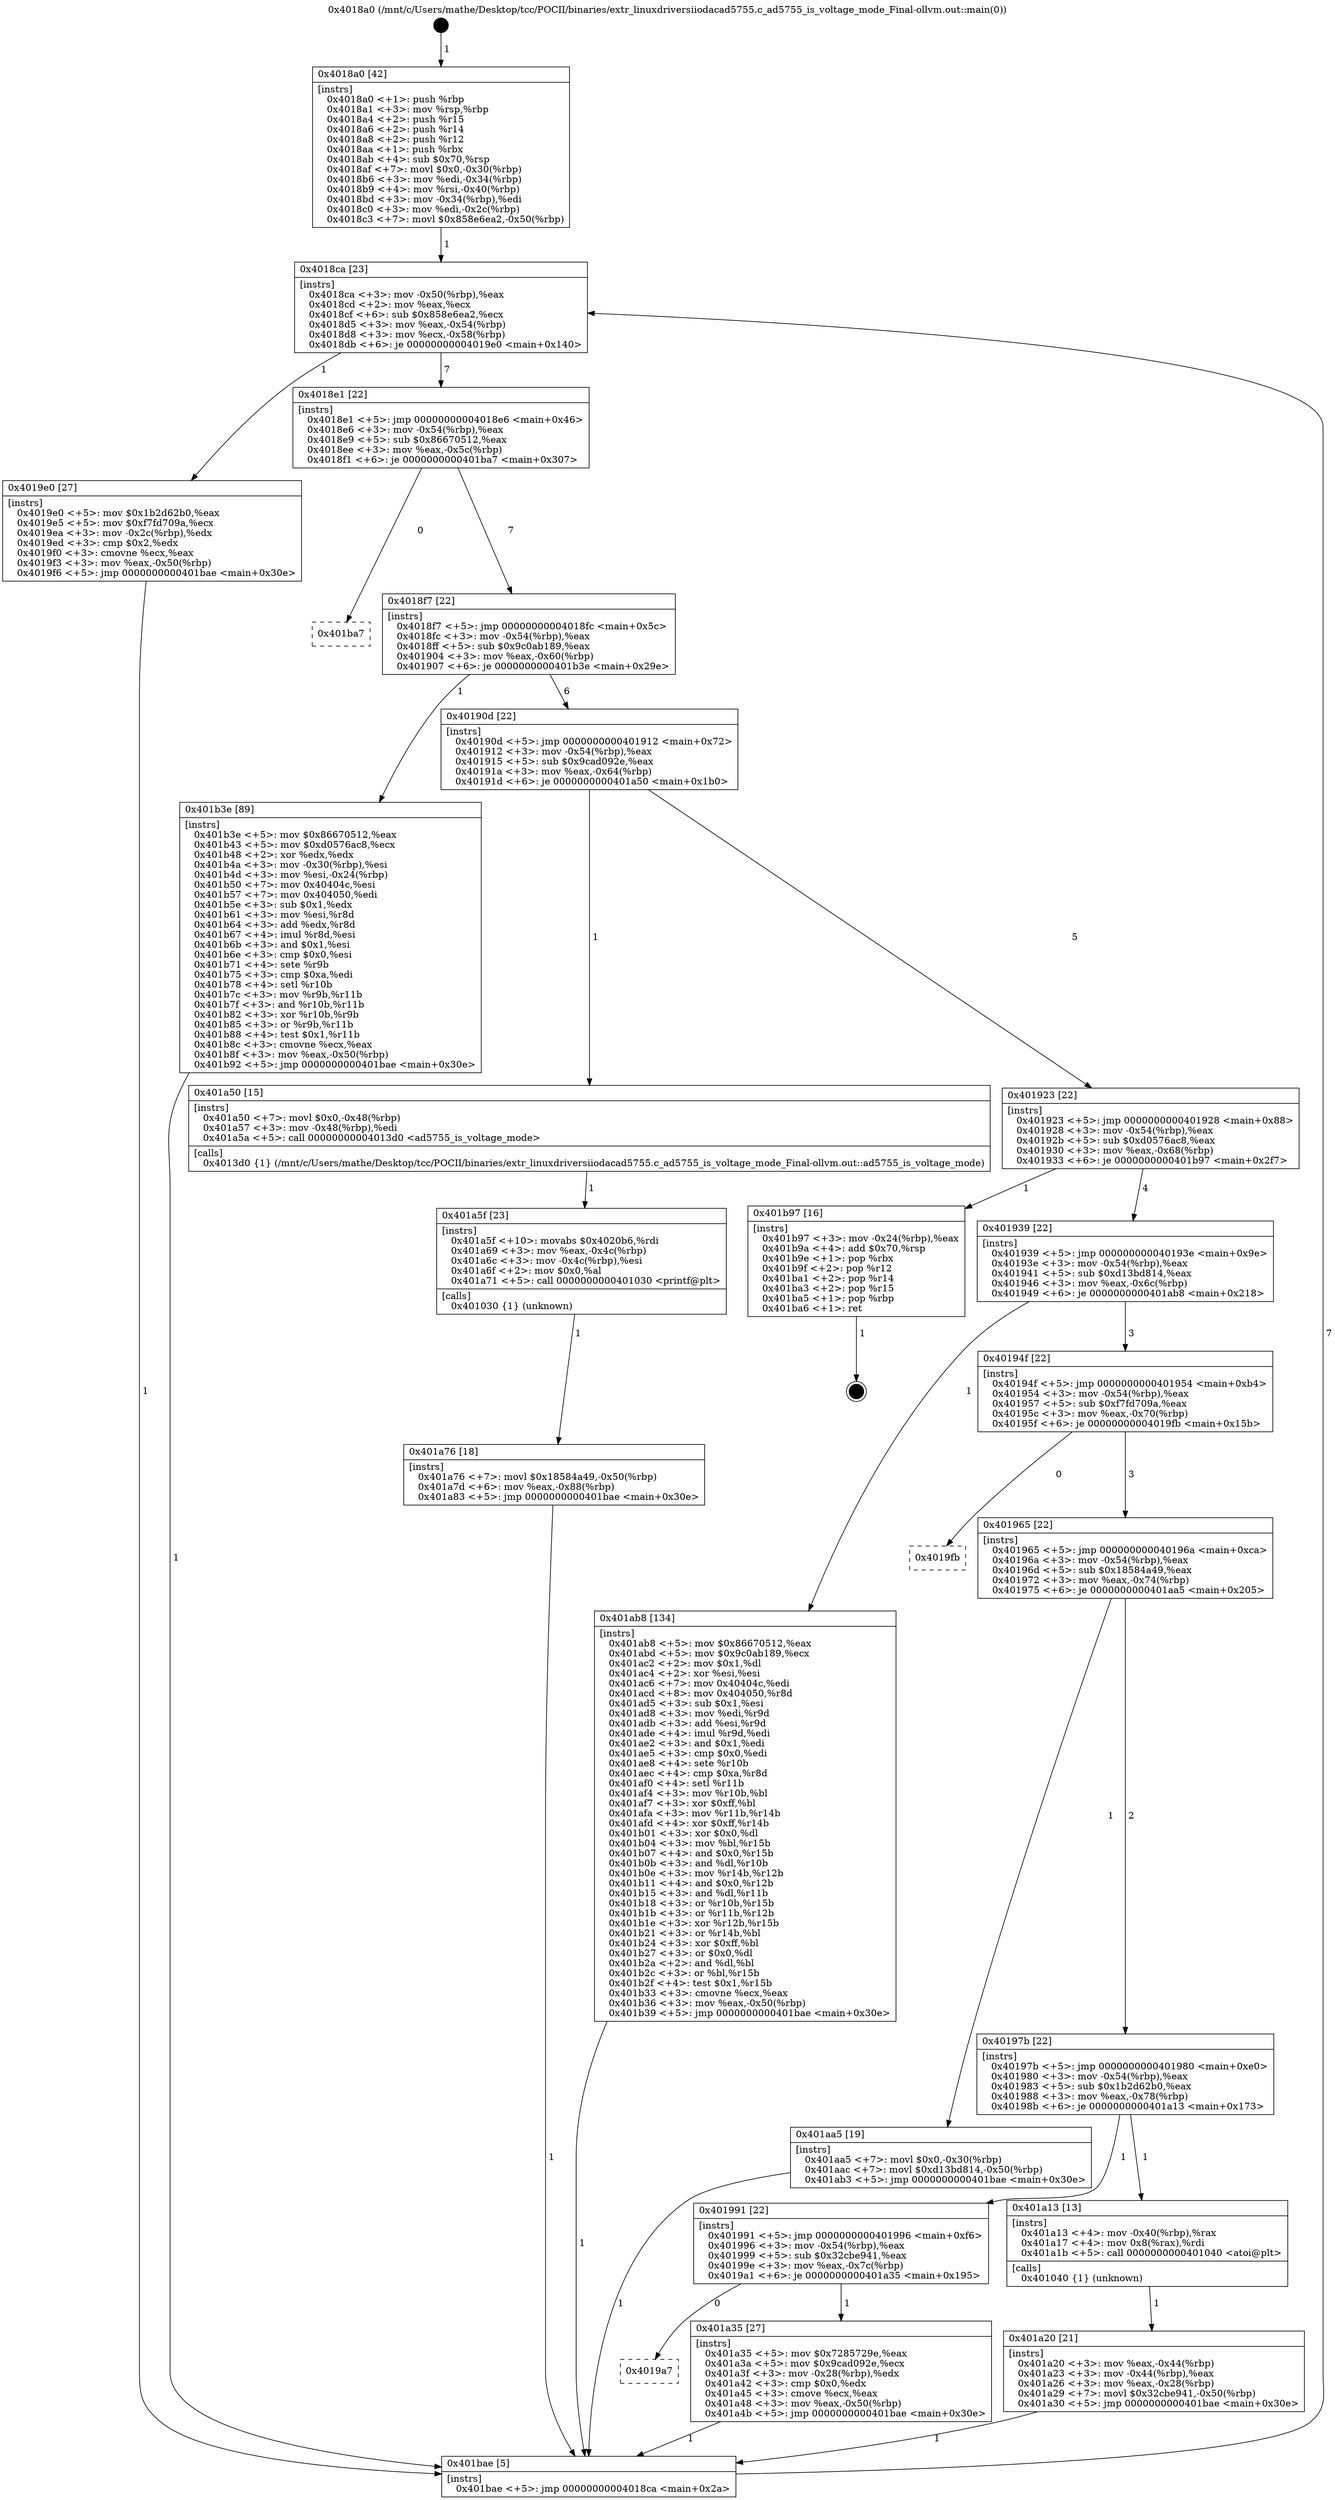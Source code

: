 digraph "0x4018a0" {
  label = "0x4018a0 (/mnt/c/Users/mathe/Desktop/tcc/POCII/binaries/extr_linuxdriversiiodacad5755.c_ad5755_is_voltage_mode_Final-ollvm.out::main(0))"
  labelloc = "t"
  node[shape=record]

  Entry [label="",width=0.3,height=0.3,shape=circle,fillcolor=black,style=filled]
  "0x4018ca" [label="{
     0x4018ca [23]\l
     | [instrs]\l
     &nbsp;&nbsp;0x4018ca \<+3\>: mov -0x50(%rbp),%eax\l
     &nbsp;&nbsp;0x4018cd \<+2\>: mov %eax,%ecx\l
     &nbsp;&nbsp;0x4018cf \<+6\>: sub $0x858e6ea2,%ecx\l
     &nbsp;&nbsp;0x4018d5 \<+3\>: mov %eax,-0x54(%rbp)\l
     &nbsp;&nbsp;0x4018d8 \<+3\>: mov %ecx,-0x58(%rbp)\l
     &nbsp;&nbsp;0x4018db \<+6\>: je 00000000004019e0 \<main+0x140\>\l
  }"]
  "0x4019e0" [label="{
     0x4019e0 [27]\l
     | [instrs]\l
     &nbsp;&nbsp;0x4019e0 \<+5\>: mov $0x1b2d62b0,%eax\l
     &nbsp;&nbsp;0x4019e5 \<+5\>: mov $0xf7fd709a,%ecx\l
     &nbsp;&nbsp;0x4019ea \<+3\>: mov -0x2c(%rbp),%edx\l
     &nbsp;&nbsp;0x4019ed \<+3\>: cmp $0x2,%edx\l
     &nbsp;&nbsp;0x4019f0 \<+3\>: cmovne %ecx,%eax\l
     &nbsp;&nbsp;0x4019f3 \<+3\>: mov %eax,-0x50(%rbp)\l
     &nbsp;&nbsp;0x4019f6 \<+5\>: jmp 0000000000401bae \<main+0x30e\>\l
  }"]
  "0x4018e1" [label="{
     0x4018e1 [22]\l
     | [instrs]\l
     &nbsp;&nbsp;0x4018e1 \<+5\>: jmp 00000000004018e6 \<main+0x46\>\l
     &nbsp;&nbsp;0x4018e6 \<+3\>: mov -0x54(%rbp),%eax\l
     &nbsp;&nbsp;0x4018e9 \<+5\>: sub $0x86670512,%eax\l
     &nbsp;&nbsp;0x4018ee \<+3\>: mov %eax,-0x5c(%rbp)\l
     &nbsp;&nbsp;0x4018f1 \<+6\>: je 0000000000401ba7 \<main+0x307\>\l
  }"]
  "0x401bae" [label="{
     0x401bae [5]\l
     | [instrs]\l
     &nbsp;&nbsp;0x401bae \<+5\>: jmp 00000000004018ca \<main+0x2a\>\l
  }"]
  "0x4018a0" [label="{
     0x4018a0 [42]\l
     | [instrs]\l
     &nbsp;&nbsp;0x4018a0 \<+1\>: push %rbp\l
     &nbsp;&nbsp;0x4018a1 \<+3\>: mov %rsp,%rbp\l
     &nbsp;&nbsp;0x4018a4 \<+2\>: push %r15\l
     &nbsp;&nbsp;0x4018a6 \<+2\>: push %r14\l
     &nbsp;&nbsp;0x4018a8 \<+2\>: push %r12\l
     &nbsp;&nbsp;0x4018aa \<+1\>: push %rbx\l
     &nbsp;&nbsp;0x4018ab \<+4\>: sub $0x70,%rsp\l
     &nbsp;&nbsp;0x4018af \<+7\>: movl $0x0,-0x30(%rbp)\l
     &nbsp;&nbsp;0x4018b6 \<+3\>: mov %edi,-0x34(%rbp)\l
     &nbsp;&nbsp;0x4018b9 \<+4\>: mov %rsi,-0x40(%rbp)\l
     &nbsp;&nbsp;0x4018bd \<+3\>: mov -0x34(%rbp),%edi\l
     &nbsp;&nbsp;0x4018c0 \<+3\>: mov %edi,-0x2c(%rbp)\l
     &nbsp;&nbsp;0x4018c3 \<+7\>: movl $0x858e6ea2,-0x50(%rbp)\l
  }"]
  Exit [label="",width=0.3,height=0.3,shape=circle,fillcolor=black,style=filled,peripheries=2]
  "0x401ba7" [label="{
     0x401ba7\l
  }", style=dashed]
  "0x4018f7" [label="{
     0x4018f7 [22]\l
     | [instrs]\l
     &nbsp;&nbsp;0x4018f7 \<+5\>: jmp 00000000004018fc \<main+0x5c\>\l
     &nbsp;&nbsp;0x4018fc \<+3\>: mov -0x54(%rbp),%eax\l
     &nbsp;&nbsp;0x4018ff \<+5\>: sub $0x9c0ab189,%eax\l
     &nbsp;&nbsp;0x401904 \<+3\>: mov %eax,-0x60(%rbp)\l
     &nbsp;&nbsp;0x401907 \<+6\>: je 0000000000401b3e \<main+0x29e\>\l
  }"]
  "0x401a76" [label="{
     0x401a76 [18]\l
     | [instrs]\l
     &nbsp;&nbsp;0x401a76 \<+7\>: movl $0x18584a49,-0x50(%rbp)\l
     &nbsp;&nbsp;0x401a7d \<+6\>: mov %eax,-0x88(%rbp)\l
     &nbsp;&nbsp;0x401a83 \<+5\>: jmp 0000000000401bae \<main+0x30e\>\l
  }"]
  "0x401b3e" [label="{
     0x401b3e [89]\l
     | [instrs]\l
     &nbsp;&nbsp;0x401b3e \<+5\>: mov $0x86670512,%eax\l
     &nbsp;&nbsp;0x401b43 \<+5\>: mov $0xd0576ac8,%ecx\l
     &nbsp;&nbsp;0x401b48 \<+2\>: xor %edx,%edx\l
     &nbsp;&nbsp;0x401b4a \<+3\>: mov -0x30(%rbp),%esi\l
     &nbsp;&nbsp;0x401b4d \<+3\>: mov %esi,-0x24(%rbp)\l
     &nbsp;&nbsp;0x401b50 \<+7\>: mov 0x40404c,%esi\l
     &nbsp;&nbsp;0x401b57 \<+7\>: mov 0x404050,%edi\l
     &nbsp;&nbsp;0x401b5e \<+3\>: sub $0x1,%edx\l
     &nbsp;&nbsp;0x401b61 \<+3\>: mov %esi,%r8d\l
     &nbsp;&nbsp;0x401b64 \<+3\>: add %edx,%r8d\l
     &nbsp;&nbsp;0x401b67 \<+4\>: imul %r8d,%esi\l
     &nbsp;&nbsp;0x401b6b \<+3\>: and $0x1,%esi\l
     &nbsp;&nbsp;0x401b6e \<+3\>: cmp $0x0,%esi\l
     &nbsp;&nbsp;0x401b71 \<+4\>: sete %r9b\l
     &nbsp;&nbsp;0x401b75 \<+3\>: cmp $0xa,%edi\l
     &nbsp;&nbsp;0x401b78 \<+4\>: setl %r10b\l
     &nbsp;&nbsp;0x401b7c \<+3\>: mov %r9b,%r11b\l
     &nbsp;&nbsp;0x401b7f \<+3\>: and %r10b,%r11b\l
     &nbsp;&nbsp;0x401b82 \<+3\>: xor %r10b,%r9b\l
     &nbsp;&nbsp;0x401b85 \<+3\>: or %r9b,%r11b\l
     &nbsp;&nbsp;0x401b88 \<+4\>: test $0x1,%r11b\l
     &nbsp;&nbsp;0x401b8c \<+3\>: cmovne %ecx,%eax\l
     &nbsp;&nbsp;0x401b8f \<+3\>: mov %eax,-0x50(%rbp)\l
     &nbsp;&nbsp;0x401b92 \<+5\>: jmp 0000000000401bae \<main+0x30e\>\l
  }"]
  "0x40190d" [label="{
     0x40190d [22]\l
     | [instrs]\l
     &nbsp;&nbsp;0x40190d \<+5\>: jmp 0000000000401912 \<main+0x72\>\l
     &nbsp;&nbsp;0x401912 \<+3\>: mov -0x54(%rbp),%eax\l
     &nbsp;&nbsp;0x401915 \<+5\>: sub $0x9cad092e,%eax\l
     &nbsp;&nbsp;0x40191a \<+3\>: mov %eax,-0x64(%rbp)\l
     &nbsp;&nbsp;0x40191d \<+6\>: je 0000000000401a50 \<main+0x1b0\>\l
  }"]
  "0x401a5f" [label="{
     0x401a5f [23]\l
     | [instrs]\l
     &nbsp;&nbsp;0x401a5f \<+10\>: movabs $0x4020b6,%rdi\l
     &nbsp;&nbsp;0x401a69 \<+3\>: mov %eax,-0x4c(%rbp)\l
     &nbsp;&nbsp;0x401a6c \<+3\>: mov -0x4c(%rbp),%esi\l
     &nbsp;&nbsp;0x401a6f \<+2\>: mov $0x0,%al\l
     &nbsp;&nbsp;0x401a71 \<+5\>: call 0000000000401030 \<printf@plt\>\l
     | [calls]\l
     &nbsp;&nbsp;0x401030 \{1\} (unknown)\l
  }"]
  "0x401a50" [label="{
     0x401a50 [15]\l
     | [instrs]\l
     &nbsp;&nbsp;0x401a50 \<+7\>: movl $0x0,-0x48(%rbp)\l
     &nbsp;&nbsp;0x401a57 \<+3\>: mov -0x48(%rbp),%edi\l
     &nbsp;&nbsp;0x401a5a \<+5\>: call 00000000004013d0 \<ad5755_is_voltage_mode\>\l
     | [calls]\l
     &nbsp;&nbsp;0x4013d0 \{1\} (/mnt/c/Users/mathe/Desktop/tcc/POCII/binaries/extr_linuxdriversiiodacad5755.c_ad5755_is_voltage_mode_Final-ollvm.out::ad5755_is_voltage_mode)\l
  }"]
  "0x401923" [label="{
     0x401923 [22]\l
     | [instrs]\l
     &nbsp;&nbsp;0x401923 \<+5\>: jmp 0000000000401928 \<main+0x88\>\l
     &nbsp;&nbsp;0x401928 \<+3\>: mov -0x54(%rbp),%eax\l
     &nbsp;&nbsp;0x40192b \<+5\>: sub $0xd0576ac8,%eax\l
     &nbsp;&nbsp;0x401930 \<+3\>: mov %eax,-0x68(%rbp)\l
     &nbsp;&nbsp;0x401933 \<+6\>: je 0000000000401b97 \<main+0x2f7\>\l
  }"]
  "0x4019a7" [label="{
     0x4019a7\l
  }", style=dashed]
  "0x401b97" [label="{
     0x401b97 [16]\l
     | [instrs]\l
     &nbsp;&nbsp;0x401b97 \<+3\>: mov -0x24(%rbp),%eax\l
     &nbsp;&nbsp;0x401b9a \<+4\>: add $0x70,%rsp\l
     &nbsp;&nbsp;0x401b9e \<+1\>: pop %rbx\l
     &nbsp;&nbsp;0x401b9f \<+2\>: pop %r12\l
     &nbsp;&nbsp;0x401ba1 \<+2\>: pop %r14\l
     &nbsp;&nbsp;0x401ba3 \<+2\>: pop %r15\l
     &nbsp;&nbsp;0x401ba5 \<+1\>: pop %rbp\l
     &nbsp;&nbsp;0x401ba6 \<+1\>: ret\l
  }"]
  "0x401939" [label="{
     0x401939 [22]\l
     | [instrs]\l
     &nbsp;&nbsp;0x401939 \<+5\>: jmp 000000000040193e \<main+0x9e\>\l
     &nbsp;&nbsp;0x40193e \<+3\>: mov -0x54(%rbp),%eax\l
     &nbsp;&nbsp;0x401941 \<+5\>: sub $0xd13bd814,%eax\l
     &nbsp;&nbsp;0x401946 \<+3\>: mov %eax,-0x6c(%rbp)\l
     &nbsp;&nbsp;0x401949 \<+6\>: je 0000000000401ab8 \<main+0x218\>\l
  }"]
  "0x401a35" [label="{
     0x401a35 [27]\l
     | [instrs]\l
     &nbsp;&nbsp;0x401a35 \<+5\>: mov $0x7285729e,%eax\l
     &nbsp;&nbsp;0x401a3a \<+5\>: mov $0x9cad092e,%ecx\l
     &nbsp;&nbsp;0x401a3f \<+3\>: mov -0x28(%rbp),%edx\l
     &nbsp;&nbsp;0x401a42 \<+3\>: cmp $0x0,%edx\l
     &nbsp;&nbsp;0x401a45 \<+3\>: cmove %ecx,%eax\l
     &nbsp;&nbsp;0x401a48 \<+3\>: mov %eax,-0x50(%rbp)\l
     &nbsp;&nbsp;0x401a4b \<+5\>: jmp 0000000000401bae \<main+0x30e\>\l
  }"]
  "0x401ab8" [label="{
     0x401ab8 [134]\l
     | [instrs]\l
     &nbsp;&nbsp;0x401ab8 \<+5\>: mov $0x86670512,%eax\l
     &nbsp;&nbsp;0x401abd \<+5\>: mov $0x9c0ab189,%ecx\l
     &nbsp;&nbsp;0x401ac2 \<+2\>: mov $0x1,%dl\l
     &nbsp;&nbsp;0x401ac4 \<+2\>: xor %esi,%esi\l
     &nbsp;&nbsp;0x401ac6 \<+7\>: mov 0x40404c,%edi\l
     &nbsp;&nbsp;0x401acd \<+8\>: mov 0x404050,%r8d\l
     &nbsp;&nbsp;0x401ad5 \<+3\>: sub $0x1,%esi\l
     &nbsp;&nbsp;0x401ad8 \<+3\>: mov %edi,%r9d\l
     &nbsp;&nbsp;0x401adb \<+3\>: add %esi,%r9d\l
     &nbsp;&nbsp;0x401ade \<+4\>: imul %r9d,%edi\l
     &nbsp;&nbsp;0x401ae2 \<+3\>: and $0x1,%edi\l
     &nbsp;&nbsp;0x401ae5 \<+3\>: cmp $0x0,%edi\l
     &nbsp;&nbsp;0x401ae8 \<+4\>: sete %r10b\l
     &nbsp;&nbsp;0x401aec \<+4\>: cmp $0xa,%r8d\l
     &nbsp;&nbsp;0x401af0 \<+4\>: setl %r11b\l
     &nbsp;&nbsp;0x401af4 \<+3\>: mov %r10b,%bl\l
     &nbsp;&nbsp;0x401af7 \<+3\>: xor $0xff,%bl\l
     &nbsp;&nbsp;0x401afa \<+3\>: mov %r11b,%r14b\l
     &nbsp;&nbsp;0x401afd \<+4\>: xor $0xff,%r14b\l
     &nbsp;&nbsp;0x401b01 \<+3\>: xor $0x0,%dl\l
     &nbsp;&nbsp;0x401b04 \<+3\>: mov %bl,%r15b\l
     &nbsp;&nbsp;0x401b07 \<+4\>: and $0x0,%r15b\l
     &nbsp;&nbsp;0x401b0b \<+3\>: and %dl,%r10b\l
     &nbsp;&nbsp;0x401b0e \<+3\>: mov %r14b,%r12b\l
     &nbsp;&nbsp;0x401b11 \<+4\>: and $0x0,%r12b\l
     &nbsp;&nbsp;0x401b15 \<+3\>: and %dl,%r11b\l
     &nbsp;&nbsp;0x401b18 \<+3\>: or %r10b,%r15b\l
     &nbsp;&nbsp;0x401b1b \<+3\>: or %r11b,%r12b\l
     &nbsp;&nbsp;0x401b1e \<+3\>: xor %r12b,%r15b\l
     &nbsp;&nbsp;0x401b21 \<+3\>: or %r14b,%bl\l
     &nbsp;&nbsp;0x401b24 \<+3\>: xor $0xff,%bl\l
     &nbsp;&nbsp;0x401b27 \<+3\>: or $0x0,%dl\l
     &nbsp;&nbsp;0x401b2a \<+2\>: and %dl,%bl\l
     &nbsp;&nbsp;0x401b2c \<+3\>: or %bl,%r15b\l
     &nbsp;&nbsp;0x401b2f \<+4\>: test $0x1,%r15b\l
     &nbsp;&nbsp;0x401b33 \<+3\>: cmovne %ecx,%eax\l
     &nbsp;&nbsp;0x401b36 \<+3\>: mov %eax,-0x50(%rbp)\l
     &nbsp;&nbsp;0x401b39 \<+5\>: jmp 0000000000401bae \<main+0x30e\>\l
  }"]
  "0x40194f" [label="{
     0x40194f [22]\l
     | [instrs]\l
     &nbsp;&nbsp;0x40194f \<+5\>: jmp 0000000000401954 \<main+0xb4\>\l
     &nbsp;&nbsp;0x401954 \<+3\>: mov -0x54(%rbp),%eax\l
     &nbsp;&nbsp;0x401957 \<+5\>: sub $0xf7fd709a,%eax\l
     &nbsp;&nbsp;0x40195c \<+3\>: mov %eax,-0x70(%rbp)\l
     &nbsp;&nbsp;0x40195f \<+6\>: je 00000000004019fb \<main+0x15b\>\l
  }"]
  "0x401a20" [label="{
     0x401a20 [21]\l
     | [instrs]\l
     &nbsp;&nbsp;0x401a20 \<+3\>: mov %eax,-0x44(%rbp)\l
     &nbsp;&nbsp;0x401a23 \<+3\>: mov -0x44(%rbp),%eax\l
     &nbsp;&nbsp;0x401a26 \<+3\>: mov %eax,-0x28(%rbp)\l
     &nbsp;&nbsp;0x401a29 \<+7\>: movl $0x32cbe941,-0x50(%rbp)\l
     &nbsp;&nbsp;0x401a30 \<+5\>: jmp 0000000000401bae \<main+0x30e\>\l
  }"]
  "0x4019fb" [label="{
     0x4019fb\l
  }", style=dashed]
  "0x401965" [label="{
     0x401965 [22]\l
     | [instrs]\l
     &nbsp;&nbsp;0x401965 \<+5\>: jmp 000000000040196a \<main+0xca\>\l
     &nbsp;&nbsp;0x40196a \<+3\>: mov -0x54(%rbp),%eax\l
     &nbsp;&nbsp;0x40196d \<+5\>: sub $0x18584a49,%eax\l
     &nbsp;&nbsp;0x401972 \<+3\>: mov %eax,-0x74(%rbp)\l
     &nbsp;&nbsp;0x401975 \<+6\>: je 0000000000401aa5 \<main+0x205\>\l
  }"]
  "0x401991" [label="{
     0x401991 [22]\l
     | [instrs]\l
     &nbsp;&nbsp;0x401991 \<+5\>: jmp 0000000000401996 \<main+0xf6\>\l
     &nbsp;&nbsp;0x401996 \<+3\>: mov -0x54(%rbp),%eax\l
     &nbsp;&nbsp;0x401999 \<+5\>: sub $0x32cbe941,%eax\l
     &nbsp;&nbsp;0x40199e \<+3\>: mov %eax,-0x7c(%rbp)\l
     &nbsp;&nbsp;0x4019a1 \<+6\>: je 0000000000401a35 \<main+0x195\>\l
  }"]
  "0x401aa5" [label="{
     0x401aa5 [19]\l
     | [instrs]\l
     &nbsp;&nbsp;0x401aa5 \<+7\>: movl $0x0,-0x30(%rbp)\l
     &nbsp;&nbsp;0x401aac \<+7\>: movl $0xd13bd814,-0x50(%rbp)\l
     &nbsp;&nbsp;0x401ab3 \<+5\>: jmp 0000000000401bae \<main+0x30e\>\l
  }"]
  "0x40197b" [label="{
     0x40197b [22]\l
     | [instrs]\l
     &nbsp;&nbsp;0x40197b \<+5\>: jmp 0000000000401980 \<main+0xe0\>\l
     &nbsp;&nbsp;0x401980 \<+3\>: mov -0x54(%rbp),%eax\l
     &nbsp;&nbsp;0x401983 \<+5\>: sub $0x1b2d62b0,%eax\l
     &nbsp;&nbsp;0x401988 \<+3\>: mov %eax,-0x78(%rbp)\l
     &nbsp;&nbsp;0x40198b \<+6\>: je 0000000000401a13 \<main+0x173\>\l
  }"]
  "0x401a13" [label="{
     0x401a13 [13]\l
     | [instrs]\l
     &nbsp;&nbsp;0x401a13 \<+4\>: mov -0x40(%rbp),%rax\l
     &nbsp;&nbsp;0x401a17 \<+4\>: mov 0x8(%rax),%rdi\l
     &nbsp;&nbsp;0x401a1b \<+5\>: call 0000000000401040 \<atoi@plt\>\l
     | [calls]\l
     &nbsp;&nbsp;0x401040 \{1\} (unknown)\l
  }"]
  Entry -> "0x4018a0" [label=" 1"]
  "0x4018ca" -> "0x4019e0" [label=" 1"]
  "0x4018ca" -> "0x4018e1" [label=" 7"]
  "0x4019e0" -> "0x401bae" [label=" 1"]
  "0x4018a0" -> "0x4018ca" [label=" 1"]
  "0x401bae" -> "0x4018ca" [label=" 7"]
  "0x401b97" -> Exit [label=" 1"]
  "0x4018e1" -> "0x401ba7" [label=" 0"]
  "0x4018e1" -> "0x4018f7" [label=" 7"]
  "0x401b3e" -> "0x401bae" [label=" 1"]
  "0x4018f7" -> "0x401b3e" [label=" 1"]
  "0x4018f7" -> "0x40190d" [label=" 6"]
  "0x401ab8" -> "0x401bae" [label=" 1"]
  "0x40190d" -> "0x401a50" [label=" 1"]
  "0x40190d" -> "0x401923" [label=" 5"]
  "0x401aa5" -> "0x401bae" [label=" 1"]
  "0x401923" -> "0x401b97" [label=" 1"]
  "0x401923" -> "0x401939" [label=" 4"]
  "0x401a76" -> "0x401bae" [label=" 1"]
  "0x401939" -> "0x401ab8" [label=" 1"]
  "0x401939" -> "0x40194f" [label=" 3"]
  "0x401a5f" -> "0x401a76" [label=" 1"]
  "0x40194f" -> "0x4019fb" [label=" 0"]
  "0x40194f" -> "0x401965" [label=" 3"]
  "0x401a35" -> "0x401bae" [label=" 1"]
  "0x401965" -> "0x401aa5" [label=" 1"]
  "0x401965" -> "0x40197b" [label=" 2"]
  "0x401991" -> "0x4019a7" [label=" 0"]
  "0x40197b" -> "0x401a13" [label=" 1"]
  "0x40197b" -> "0x401991" [label=" 1"]
  "0x401a13" -> "0x401a20" [label=" 1"]
  "0x401a20" -> "0x401bae" [label=" 1"]
  "0x401a50" -> "0x401a5f" [label=" 1"]
  "0x401991" -> "0x401a35" [label=" 1"]
}
